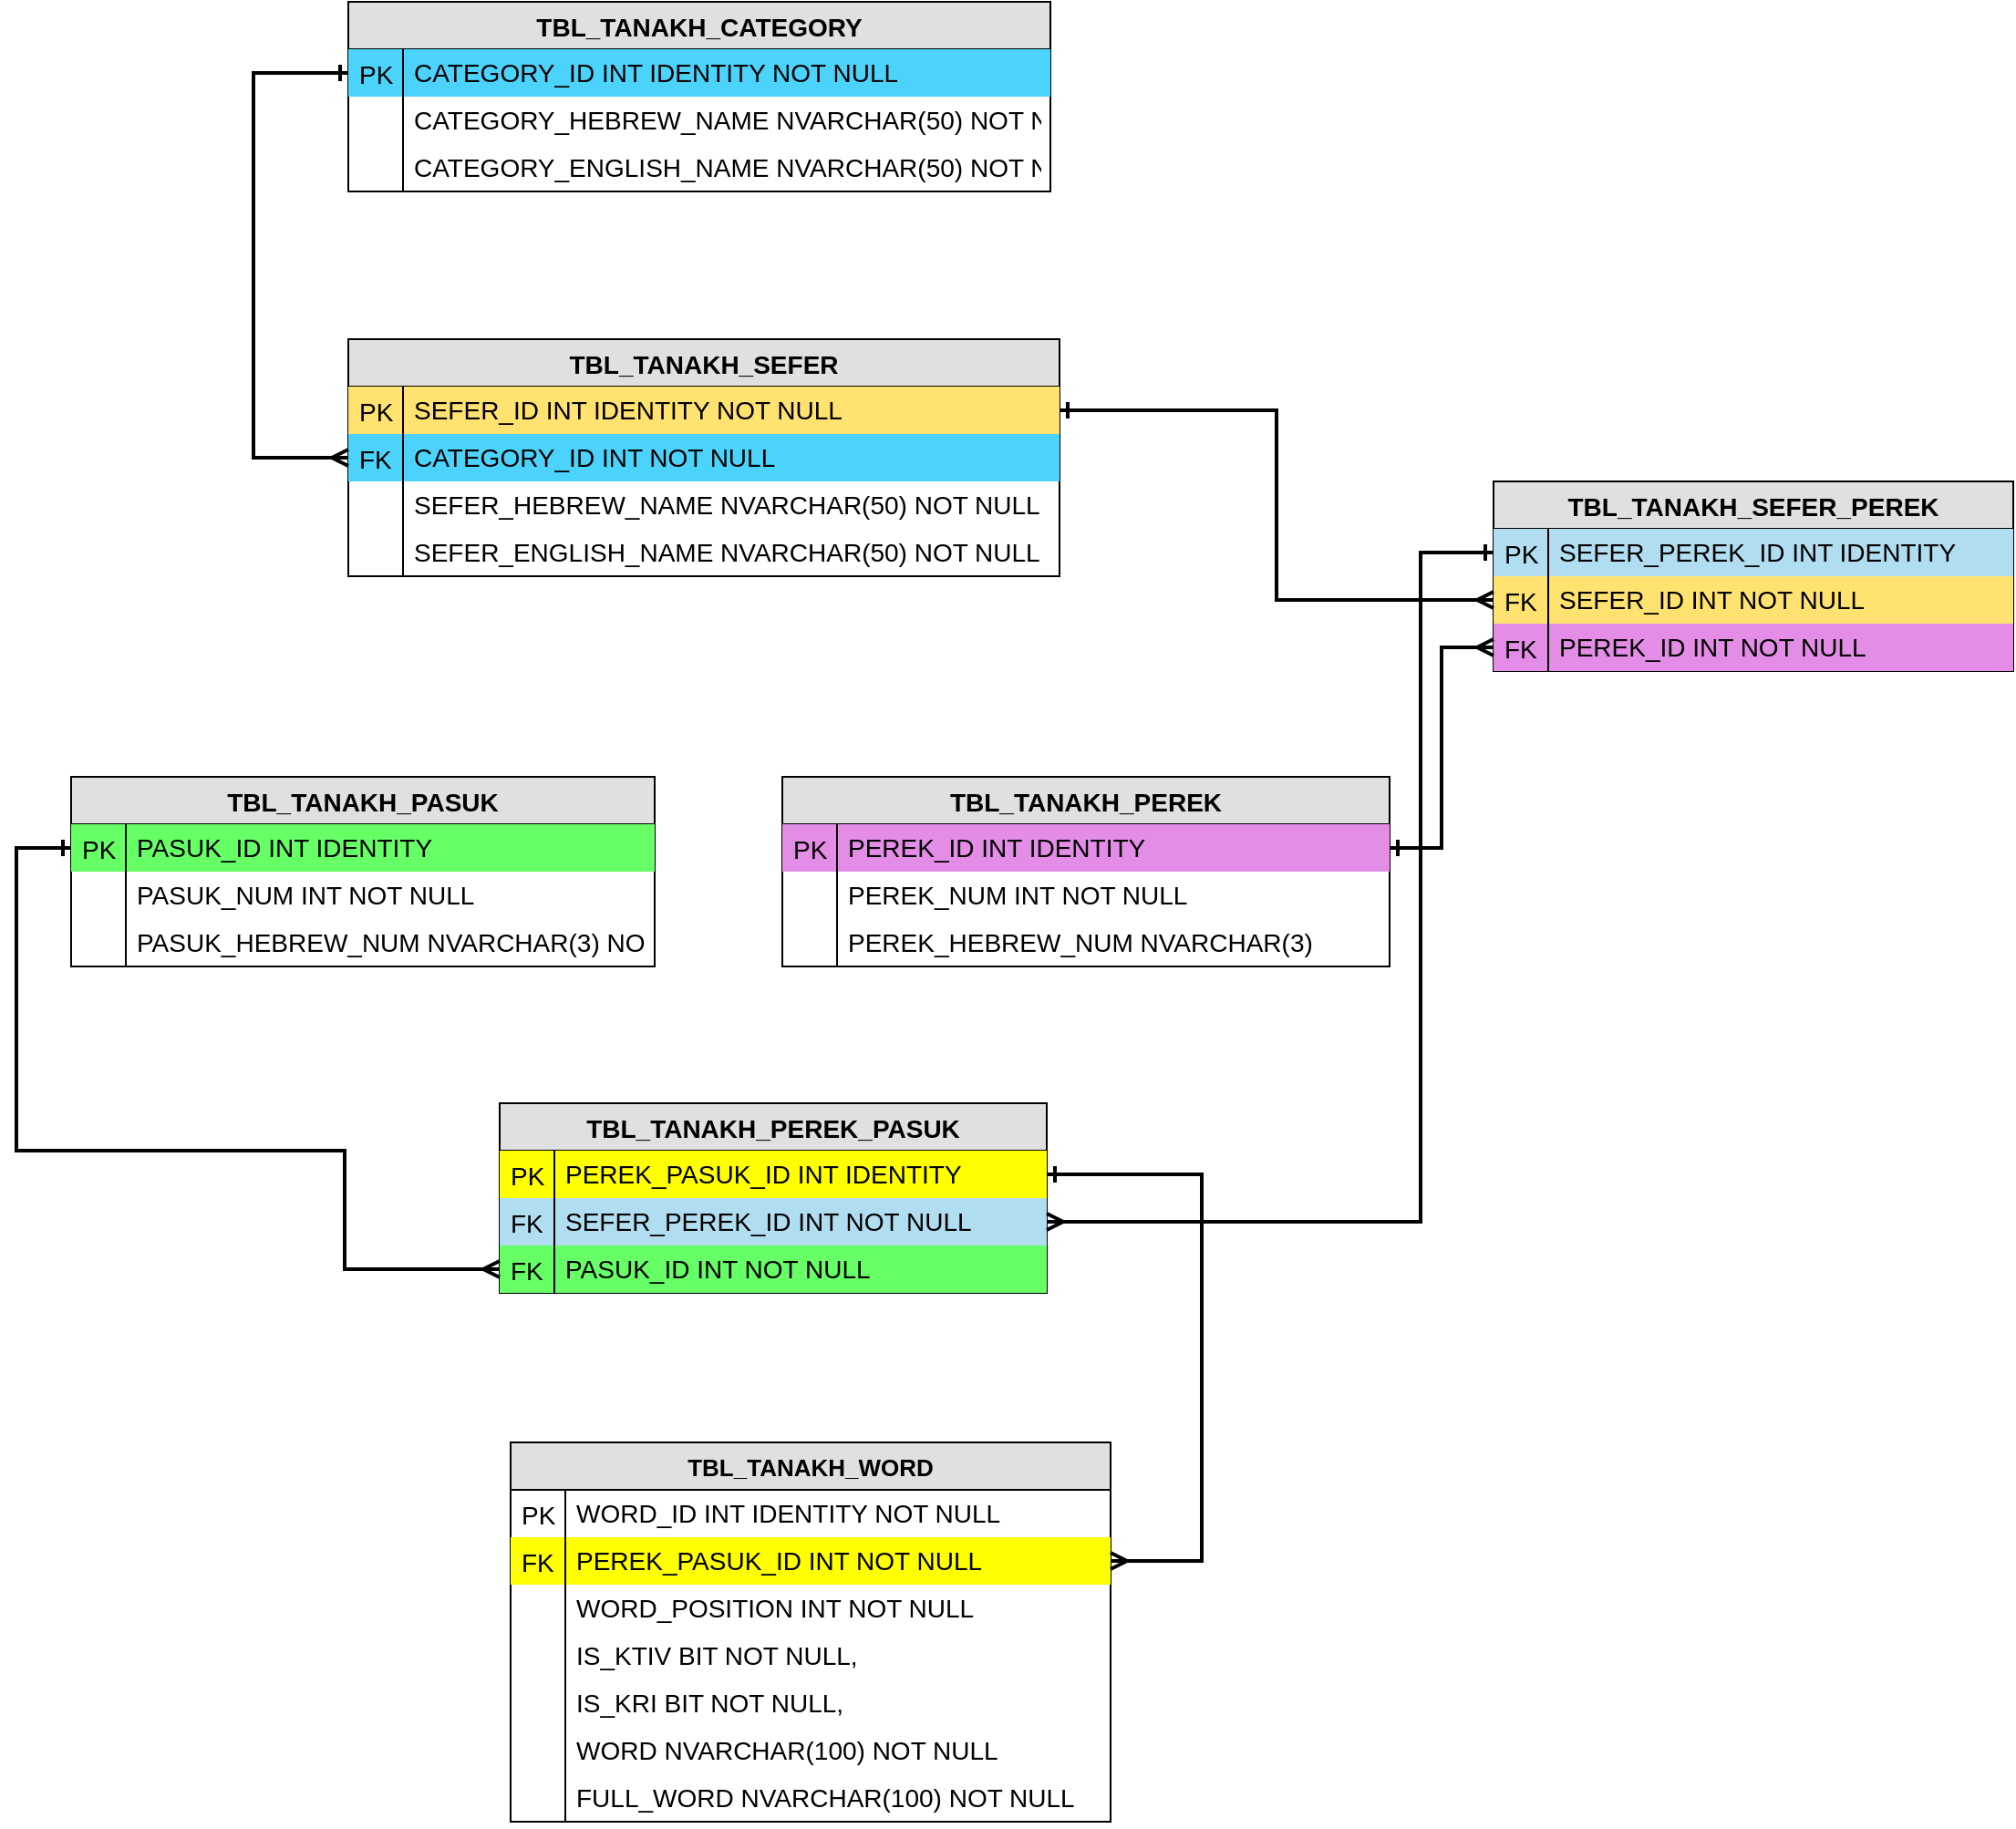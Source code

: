 <mxfile version="11.1.4" type="device"><diagram id="y7SKUWScLVSB-sCJbuk2" name="Page-1"><mxGraphModel dx="722" dy="340" grid="1" gridSize="10" guides="1" tooltips="1" connect="1" arrows="1" fold="1" page="1" pageScale="1" pageWidth="850" pageHeight="1100" math="0" shadow="0"><root><mxCell id="0"/><mxCell id="1" parent="0"/><mxCell id="fuPsjRSIzSwZgGvwyxPc-1" value="TBL_TANAKH_CATEGORY" style="swimlane;fontStyle=1;childLayout=stackLayout;horizontal=1;startSize=26;fillColor=#e0e0e0;horizontalStack=0;resizeParent=1;resizeLast=0;collapsible=1;marginBottom=0;swimlaneFillColor=#ffffff;align=center;fontSize=14;" parent="1" vertex="1"><mxGeometry x="232" y="60" width="385" height="104" as="geometry"/></mxCell><mxCell id="fuPsjRSIzSwZgGvwyxPc-2" value="CATEGORY_ID INT IDENTITY NOT NULL" style="shape=partialRectangle;top=0;left=0;right=0;bottom=0;align=left;verticalAlign=top;spacingTop=-2;fillColor=#4CD3FC;spacingLeft=34;spacingRight=4;overflow=hidden;rotatable=0;points=[[0,0.5],[1,0.5]];portConstraint=eastwest;dropTarget=0;fontSize=14;strokeColor=#6c8ebf;" parent="fuPsjRSIzSwZgGvwyxPc-1" vertex="1"><mxGeometry y="26" width="385" height="26" as="geometry"/></mxCell><mxCell id="fuPsjRSIzSwZgGvwyxPc-3" value="PK" style="shape=partialRectangle;top=0;left=0;bottom=0;fillColor=none;align=left;verticalAlign=middle;spacingLeft=4;spacingRight=4;overflow=hidden;rotatable=0;points=[];portConstraint=eastwest;part=1;fontSize=14;" parent="fuPsjRSIzSwZgGvwyxPc-2" vertex="1" connectable="0"><mxGeometry width="30" height="26" as="geometry"/></mxCell><mxCell id="fuPsjRSIzSwZgGvwyxPc-4" value="CATEGORY_HEBREW_NAME NVARCHAR(50) NOT NULL" style="shape=partialRectangle;top=0;left=0;right=0;bottom=0;align=left;verticalAlign=top;spacingTop=-2;fillColor=none;spacingLeft=34;spacingRight=4;overflow=hidden;rotatable=0;points=[[0,0.5],[1,0.5]];portConstraint=eastwest;dropTarget=0;fontSize=14;" parent="fuPsjRSIzSwZgGvwyxPc-1" vertex="1"><mxGeometry y="52" width="385" height="26" as="geometry"/></mxCell><mxCell id="fuPsjRSIzSwZgGvwyxPc-5" value="" style="shape=partialRectangle;top=0;left=0;bottom=0;fillColor=none;align=left;verticalAlign=middle;spacingLeft=4;spacingRight=4;overflow=hidden;rotatable=0;points=[];portConstraint=eastwest;part=1;fontSize=14;" parent="fuPsjRSIzSwZgGvwyxPc-4" vertex="1" connectable="0"><mxGeometry width="30" height="26" as="geometry"/></mxCell><mxCell id="fuPsjRSIzSwZgGvwyxPc-6" value="CATEGORY_ENGLISH_NAME NVARCHAR(50) NOT NULL" style="shape=partialRectangle;top=0;left=0;right=0;bottom=0;align=left;verticalAlign=top;spacingTop=-2;fillColor=none;spacingLeft=34;spacingRight=4;overflow=hidden;rotatable=0;points=[[0,0.5],[1,0.5]];portConstraint=eastwest;dropTarget=0;fontSize=14;" parent="fuPsjRSIzSwZgGvwyxPc-1" vertex="1"><mxGeometry y="78" width="385" height="26" as="geometry"/></mxCell><mxCell id="fuPsjRSIzSwZgGvwyxPc-7" value="" style="shape=partialRectangle;top=0;left=0;bottom=0;fillColor=none;align=left;verticalAlign=middle;spacingLeft=4;spacingRight=4;overflow=hidden;rotatable=0;points=[];portConstraint=eastwest;part=1;fontSize=14;" parent="fuPsjRSIzSwZgGvwyxPc-6" vertex="1" connectable="0"><mxGeometry width="30" height="26" as="geometry"/></mxCell><mxCell id="fuPsjRSIzSwZgGvwyxPc-10" value="TBL_TANAKH_SEFER" style="swimlane;fontStyle=1;childLayout=stackLayout;horizontal=1;startSize=26;fillColor=#e0e0e0;horizontalStack=0;resizeParent=1;resizeLast=0;collapsible=1;marginBottom=0;swimlaneFillColor=#ffffff;align=center;fontSize=14;" parent="1" vertex="1"><mxGeometry x="232" y="245" width="390" height="130" as="geometry"/></mxCell><mxCell id="fuPsjRSIzSwZgGvwyxPc-11" value="SEFER_ID INT IDENTITY NOT NULL" style="shape=partialRectangle;top=0;left=0;right=0;bottom=0;align=left;verticalAlign=top;spacingTop=-2;fillColor=#FFE270;spacingLeft=34;spacingRight=4;overflow=hidden;rotatable=0;points=[[0,0.5],[1,0.5]];portConstraint=eastwest;dropTarget=0;fontSize=14;strokeColor=#d6b656;" parent="fuPsjRSIzSwZgGvwyxPc-10" vertex="1"><mxGeometry y="26" width="390" height="26" as="geometry"/></mxCell><mxCell id="fuPsjRSIzSwZgGvwyxPc-12" value="PK" style="shape=partialRectangle;top=0;left=0;bottom=0;fillColor=none;align=left;verticalAlign=middle;spacingLeft=4;spacingRight=4;overflow=hidden;rotatable=0;points=[];portConstraint=eastwest;part=1;fontSize=14;" parent="fuPsjRSIzSwZgGvwyxPc-11" vertex="1" connectable="0"><mxGeometry width="30" height="26" as="geometry"/></mxCell><mxCell id="fuPsjRSIzSwZgGvwyxPc-13" value="CATEGORY_ID INT NOT NULL" style="shape=partialRectangle;top=0;left=0;right=0;bottom=0;align=left;verticalAlign=top;spacingTop=-2;fillColor=#4CD3FC;spacingLeft=34;spacingRight=4;overflow=hidden;rotatable=0;points=[[0,0.5],[1,0.5]];portConstraint=eastwest;dropTarget=0;fontSize=14;strokeColor=#6c8ebf;" parent="fuPsjRSIzSwZgGvwyxPc-10" vertex="1"><mxGeometry y="52" width="390" height="26" as="geometry"/></mxCell><mxCell id="fuPsjRSIzSwZgGvwyxPc-14" value="FK" style="shape=partialRectangle;top=0;left=0;bottom=0;fillColor=none;align=left;verticalAlign=middle;spacingLeft=4;spacingRight=4;overflow=hidden;rotatable=0;points=[];portConstraint=eastwest;part=1;fontSize=14;" parent="fuPsjRSIzSwZgGvwyxPc-13" vertex="1" connectable="0"><mxGeometry width="30" height="26" as="geometry"/></mxCell><mxCell id="fuPsjRSIzSwZgGvwyxPc-15" value="SEFER_HEBREW_NAME NVARCHAR(50) NOT NULL" style="shape=partialRectangle;top=0;left=0;right=0;bottom=0;align=left;verticalAlign=top;spacingTop=-2;fillColor=none;spacingLeft=34;spacingRight=4;overflow=hidden;rotatable=0;points=[[0,0.5],[1,0.5]];portConstraint=eastwest;dropTarget=0;fontSize=14;" parent="fuPsjRSIzSwZgGvwyxPc-10" vertex="1"><mxGeometry y="78" width="390" height="26" as="geometry"/></mxCell><mxCell id="fuPsjRSIzSwZgGvwyxPc-16" value="" style="shape=partialRectangle;top=0;left=0;bottom=0;fillColor=none;align=left;verticalAlign=middle;spacingLeft=4;spacingRight=4;overflow=hidden;rotatable=0;points=[];portConstraint=eastwest;part=1;fontSize=14;" parent="fuPsjRSIzSwZgGvwyxPc-15" vertex="1" connectable="0"><mxGeometry width="30" height="26" as="geometry"/></mxCell><mxCell id="fuPsjRSIzSwZgGvwyxPc-17" value="SEFER_ENGLISH_NAME NVARCHAR(50) NOT NULL" style="shape=partialRectangle;top=0;left=0;right=0;bottom=0;align=left;verticalAlign=top;spacingTop=-2;fillColor=none;spacingLeft=34;spacingRight=4;overflow=hidden;rotatable=0;points=[[0,0.5],[1,0.5]];portConstraint=eastwest;dropTarget=0;fontSize=14;" parent="fuPsjRSIzSwZgGvwyxPc-10" vertex="1"><mxGeometry y="104" width="390" height="26" as="geometry"/></mxCell><mxCell id="fuPsjRSIzSwZgGvwyxPc-18" value="" style="shape=partialRectangle;top=0;left=0;bottom=0;fillColor=none;align=left;verticalAlign=middle;spacingLeft=4;spacingRight=4;overflow=hidden;rotatable=0;points=[];portConstraint=eastwest;part=1;fontSize=14;" parent="fuPsjRSIzSwZgGvwyxPc-17" vertex="1" connectable="0"><mxGeometry width="30" height="26" as="geometry"/></mxCell><mxCell id="fuPsjRSIzSwZgGvwyxPc-23" value="TBL_TANAKH_PEREK" style="swimlane;fontStyle=1;childLayout=stackLayout;horizontal=1;startSize=26;fillColor=#e0e0e0;horizontalStack=0;resizeParent=1;resizeLast=0;collapsible=1;marginBottom=0;swimlaneFillColor=#ffffff;align=center;fontSize=14;" parent="1" vertex="1"><mxGeometry x="470" y="485" width="333" height="104" as="geometry"/></mxCell><mxCell id="fuPsjRSIzSwZgGvwyxPc-24" value="PEREK_ID INT IDENTITY" style="shape=partialRectangle;top=0;left=0;right=0;bottom=0;align=left;verticalAlign=top;spacingTop=-2;fillColor=#E48DE7;spacingLeft=34;spacingRight=4;overflow=hidden;rotatable=0;points=[[0,0.5],[1,0.5]];portConstraint=eastwest;dropTarget=0;fontSize=14;strokeColor=#9673a6;" parent="fuPsjRSIzSwZgGvwyxPc-23" vertex="1"><mxGeometry y="26" width="333" height="26" as="geometry"/></mxCell><mxCell id="fuPsjRSIzSwZgGvwyxPc-25" value="PK" style="shape=partialRectangle;top=0;left=0;bottom=0;fillColor=none;align=left;verticalAlign=middle;spacingLeft=4;spacingRight=4;overflow=hidden;rotatable=0;points=[];portConstraint=eastwest;part=1;fontSize=14;" parent="fuPsjRSIzSwZgGvwyxPc-24" vertex="1" connectable="0"><mxGeometry width="30" height="26" as="geometry"/></mxCell><mxCell id="fuPsjRSIzSwZgGvwyxPc-26" value="PEREK_NUM INT NOT NULL" style="shape=partialRectangle;top=0;left=0;right=0;bottom=0;align=left;verticalAlign=top;spacingTop=-2;fillColor=none;spacingLeft=34;spacingRight=4;overflow=hidden;rotatable=0;points=[[0,0.5],[1,0.5]];portConstraint=eastwest;dropTarget=0;fontSize=14;" parent="fuPsjRSIzSwZgGvwyxPc-23" vertex="1"><mxGeometry y="52" width="333" height="26" as="geometry"/></mxCell><mxCell id="fuPsjRSIzSwZgGvwyxPc-27" value="" style="shape=partialRectangle;top=0;left=0;bottom=0;fillColor=none;align=left;verticalAlign=middle;spacingLeft=4;spacingRight=4;overflow=hidden;rotatable=0;points=[];portConstraint=eastwest;part=1;fontSize=14;" parent="fuPsjRSIzSwZgGvwyxPc-26" vertex="1" connectable="0"><mxGeometry width="30" height="26" as="geometry"/></mxCell><mxCell id="fuPsjRSIzSwZgGvwyxPc-28" value="PEREK_HEBREW_NUM NVARCHAR(3)" style="shape=partialRectangle;top=0;left=0;right=0;bottom=0;align=left;verticalAlign=top;spacingTop=-2;fillColor=none;spacingLeft=34;spacingRight=4;overflow=hidden;rotatable=0;points=[[0,0.5],[1,0.5]];portConstraint=eastwest;dropTarget=0;fontSize=14;" parent="fuPsjRSIzSwZgGvwyxPc-23" vertex="1"><mxGeometry y="78" width="333" height="26" as="geometry"/></mxCell><mxCell id="fuPsjRSIzSwZgGvwyxPc-29" value="" style="shape=partialRectangle;top=0;left=0;bottom=0;fillColor=none;align=left;verticalAlign=middle;spacingLeft=4;spacingRight=4;overflow=hidden;rotatable=0;points=[];portConstraint=eastwest;part=1;fontSize=14;" parent="fuPsjRSIzSwZgGvwyxPc-28" vertex="1" connectable="0"><mxGeometry width="30" height="26" as="geometry"/></mxCell><mxCell id="fuPsjRSIzSwZgGvwyxPc-32" value="TBL_TANAKH_SEFER_PEREK" style="swimlane;fontStyle=1;childLayout=stackLayout;horizontal=1;startSize=26;fillColor=#e0e0e0;horizontalStack=0;resizeParent=1;resizeLast=0;collapsible=1;marginBottom=0;swimlaneFillColor=#ffffff;align=center;fontSize=14;" parent="1" vertex="1"><mxGeometry x="860" y="323" width="285" height="104" as="geometry"/></mxCell><mxCell id="fuPsjRSIzSwZgGvwyxPc-33" value="SEFER_PEREK_ID INT IDENTITY" style="shape=partialRectangle;top=0;left=0;right=0;bottom=0;align=left;verticalAlign=top;spacingTop=-2;fillColor=#b1ddf0;spacingLeft=34;spacingRight=4;overflow=hidden;rotatable=0;points=[[0,0.5],[1,0.5]];portConstraint=eastwest;dropTarget=0;fontSize=14;strokeColor=#10739e;" parent="fuPsjRSIzSwZgGvwyxPc-32" vertex="1"><mxGeometry y="26" width="285" height="26" as="geometry"/></mxCell><mxCell id="fuPsjRSIzSwZgGvwyxPc-34" value="PK" style="shape=partialRectangle;top=0;left=0;bottom=0;fillColor=none;align=left;verticalAlign=middle;spacingLeft=4;spacingRight=4;overflow=hidden;rotatable=0;points=[];portConstraint=eastwest;part=1;fontSize=14;" parent="fuPsjRSIzSwZgGvwyxPc-33" vertex="1" connectable="0"><mxGeometry width="30" height="26" as="geometry"/></mxCell><mxCell id="fuPsjRSIzSwZgGvwyxPc-37" value="SEFER_ID INT NOT NULL" style="shape=partialRectangle;top=0;left=0;right=0;bottom=0;align=left;verticalAlign=top;spacingTop=-2;fillColor=#FFE270;spacingLeft=34;spacingRight=4;overflow=hidden;rotatable=0;points=[[0,0.5],[1,0.5]];portConstraint=eastwest;dropTarget=0;fontSize=14;strokeColor=#d6b656;" parent="fuPsjRSIzSwZgGvwyxPc-32" vertex="1"><mxGeometry y="52" width="285" height="26" as="geometry"/></mxCell><mxCell id="fuPsjRSIzSwZgGvwyxPc-38" value="FK" style="shape=partialRectangle;top=0;left=0;bottom=0;fillColor=none;align=left;verticalAlign=middle;spacingLeft=4;spacingRight=4;overflow=hidden;rotatable=0;points=[];portConstraint=eastwest;part=1;fontSize=14;" parent="fuPsjRSIzSwZgGvwyxPc-37" vertex="1" connectable="0"><mxGeometry width="30" height="26" as="geometry"/></mxCell><mxCell id="fuPsjRSIzSwZgGvwyxPc-35" value="PEREK_ID INT NOT NULL" style="shape=partialRectangle;top=0;left=0;right=0;bottom=0;align=left;verticalAlign=top;spacingTop=-2;fillColor=#E48DE7;spacingLeft=34;spacingRight=4;overflow=hidden;rotatable=0;points=[[0,0.5],[1,0.5]];portConstraint=eastwest;dropTarget=0;fontSize=14;strokeColor=#9673a6;" parent="fuPsjRSIzSwZgGvwyxPc-32" vertex="1"><mxGeometry y="78" width="285" height="26" as="geometry"/></mxCell><mxCell id="fuPsjRSIzSwZgGvwyxPc-36" value="FK" style="shape=partialRectangle;top=0;left=0;bottom=0;fillColor=none;align=left;verticalAlign=middle;spacingLeft=4;spacingRight=4;overflow=hidden;rotatable=0;points=[];portConstraint=eastwest;part=1;fontSize=14;" parent="fuPsjRSIzSwZgGvwyxPc-35" vertex="1" connectable="0"><mxGeometry width="30" height="26" as="geometry"/></mxCell><mxCell id="fuPsjRSIzSwZgGvwyxPc-45" value="TBL_TANAKH_PASUK" style="swimlane;fontStyle=1;childLayout=stackLayout;horizontal=1;startSize=26;fillColor=#e0e0e0;horizontalStack=0;resizeParent=1;resizeLast=0;collapsible=1;marginBottom=0;swimlaneFillColor=#ffffff;align=center;fontSize=14;" parent="1" vertex="1"><mxGeometry x="80" y="485" width="320" height="104" as="geometry"/></mxCell><mxCell id="fuPsjRSIzSwZgGvwyxPc-46" value="PASUK_ID INT IDENTITY" style="shape=partialRectangle;top=0;left=0;right=0;bottom=0;align=left;verticalAlign=top;spacingTop=-2;fillColor=#66FF66;spacingLeft=34;spacingRight=4;overflow=hidden;rotatable=0;points=[[0,0.5],[1,0.5]];portConstraint=eastwest;dropTarget=0;fontSize=14;strokeColor=#82b366;" parent="fuPsjRSIzSwZgGvwyxPc-45" vertex="1"><mxGeometry y="26" width="320" height="26" as="geometry"/></mxCell><mxCell id="fuPsjRSIzSwZgGvwyxPc-47" value="PK" style="shape=partialRectangle;top=0;left=0;bottom=0;fillColor=none;align=left;verticalAlign=middle;spacingLeft=4;spacingRight=4;overflow=hidden;rotatable=0;points=[];portConstraint=eastwest;part=1;fontSize=14;" parent="fuPsjRSIzSwZgGvwyxPc-46" vertex="1" connectable="0"><mxGeometry width="30" height="26" as="geometry"/></mxCell><mxCell id="fuPsjRSIzSwZgGvwyxPc-48" value="PASUK_NUM INT NOT NULL" style="shape=partialRectangle;top=0;left=0;right=0;bottom=0;align=left;verticalAlign=top;spacingTop=-2;fillColor=none;spacingLeft=34;spacingRight=4;overflow=hidden;rotatable=0;points=[[0,0.5],[1,0.5]];portConstraint=eastwest;dropTarget=0;fontSize=14;" parent="fuPsjRSIzSwZgGvwyxPc-45" vertex="1"><mxGeometry y="52" width="320" height="26" as="geometry"/></mxCell><mxCell id="fuPsjRSIzSwZgGvwyxPc-49" value="" style="shape=partialRectangle;top=0;left=0;bottom=0;fillColor=none;align=left;verticalAlign=middle;spacingLeft=4;spacingRight=4;overflow=hidden;rotatable=0;points=[];portConstraint=eastwest;part=1;fontSize=14;" parent="fuPsjRSIzSwZgGvwyxPc-48" vertex="1" connectable="0"><mxGeometry width="30" height="26" as="geometry"/></mxCell><mxCell id="fuPsjRSIzSwZgGvwyxPc-50" value="PASUK_HEBREW_NUM NVARCHAR(3) NOT NULL" style="shape=partialRectangle;top=0;left=0;right=0;bottom=0;align=left;verticalAlign=top;spacingTop=-2;fillColor=none;spacingLeft=34;spacingRight=4;overflow=hidden;rotatable=0;points=[[0,0.5],[1,0.5]];portConstraint=eastwest;dropTarget=0;fontSize=14;" parent="fuPsjRSIzSwZgGvwyxPc-45" vertex="1"><mxGeometry y="78" width="320" height="26" as="geometry"/></mxCell><mxCell id="fuPsjRSIzSwZgGvwyxPc-51" value="" style="shape=partialRectangle;top=0;left=0;bottom=0;fillColor=none;align=left;verticalAlign=middle;spacingLeft=4;spacingRight=4;overflow=hidden;rotatable=0;points=[];portConstraint=eastwest;part=1;fontSize=14;" parent="fuPsjRSIzSwZgGvwyxPc-50" vertex="1" connectable="0"><mxGeometry width="30" height="26" as="geometry"/></mxCell><mxCell id="fuPsjRSIzSwZgGvwyxPc-54" value="TBL_TANAKH_PEREK_PASUK" style="swimlane;fontStyle=1;childLayout=stackLayout;horizontal=1;startSize=26;fillColor=#e0e0e0;horizontalStack=0;resizeParent=1;resizeLast=0;collapsible=1;marginBottom=0;swimlaneFillColor=#ffffff;align=center;fontSize=14;" parent="1" vertex="1"><mxGeometry x="315" y="664" width="300" height="104" as="geometry"/></mxCell><mxCell id="fuPsjRSIzSwZgGvwyxPc-55" value="PEREK_PASUK_ID INT IDENTITY" style="shape=partialRectangle;top=0;left=0;right=0;bottom=0;align=left;verticalAlign=top;spacingTop=-2;fillColor=#FFFF00;spacingLeft=34;spacingRight=4;overflow=hidden;rotatable=0;points=[[0,0.5],[1,0.5]];portConstraint=eastwest;dropTarget=0;fontSize=14;strokeColor=#6c8ebf;" parent="fuPsjRSIzSwZgGvwyxPc-54" vertex="1"><mxGeometry y="26" width="300" height="26" as="geometry"/></mxCell><mxCell id="fuPsjRSIzSwZgGvwyxPc-56" value="PK" style="shape=partialRectangle;top=0;left=0;bottom=0;fillColor=none;align=left;verticalAlign=middle;spacingLeft=4;spacingRight=4;overflow=hidden;rotatable=0;points=[];portConstraint=eastwest;part=1;fontSize=14;" parent="fuPsjRSIzSwZgGvwyxPc-55" vertex="1" connectable="0"><mxGeometry width="30" height="26" as="geometry"/></mxCell><mxCell id="fuPsjRSIzSwZgGvwyxPc-57" value="SEFER_PEREK_ID INT NOT NULL" style="shape=partialRectangle;top=0;left=0;right=0;bottom=0;align=left;verticalAlign=top;spacingTop=-2;fillColor=#b1ddf0;spacingLeft=34;spacingRight=4;overflow=hidden;rotatable=0;points=[[0,0.5],[1,0.5]];portConstraint=eastwest;dropTarget=0;fontSize=14;strokeColor=#10739e;" parent="fuPsjRSIzSwZgGvwyxPc-54" vertex="1"><mxGeometry y="52" width="300" height="26" as="geometry"/></mxCell><mxCell id="fuPsjRSIzSwZgGvwyxPc-58" value="FK" style="shape=partialRectangle;top=0;left=0;bottom=0;fillColor=none;align=left;verticalAlign=middle;spacingLeft=4;spacingRight=4;overflow=hidden;rotatable=0;points=[];portConstraint=eastwest;part=1;fontSize=14;" parent="fuPsjRSIzSwZgGvwyxPc-57" vertex="1" connectable="0"><mxGeometry width="30" height="26" as="geometry"/></mxCell><mxCell id="fuPsjRSIzSwZgGvwyxPc-59" value="PASUK_ID INT NOT NULL" style="shape=partialRectangle;top=0;left=0;right=0;bottom=0;align=left;verticalAlign=top;spacingTop=-2;fillColor=#66FF66;spacingLeft=34;spacingRight=4;overflow=hidden;rotatable=0;points=[[0,0.5],[1,0.5]];portConstraint=eastwest;dropTarget=0;fontSize=14;strokeColor=#82b366;" parent="fuPsjRSIzSwZgGvwyxPc-54" vertex="1"><mxGeometry y="78" width="300" height="26" as="geometry"/></mxCell><mxCell id="fuPsjRSIzSwZgGvwyxPc-60" value="FK" style="shape=partialRectangle;top=0;left=0;bottom=0;fillColor=none;align=left;verticalAlign=middle;spacingLeft=4;spacingRight=4;overflow=hidden;rotatable=0;points=[];portConstraint=eastwest;part=1;fontSize=14;" parent="fuPsjRSIzSwZgGvwyxPc-59" vertex="1" connectable="0"><mxGeometry width="30" height="26" as="geometry"/></mxCell><mxCell id="fuPsjRSIzSwZgGvwyxPc-67" style="edgeStyle=orthogonalEdgeStyle;rounded=0;orthogonalLoop=1;jettySize=auto;html=1;exitX=0;exitY=0.5;exitDx=0;exitDy=0;entryX=0;entryY=0.5;entryDx=0;entryDy=0;fontSize=14;startArrow=ERone;startFill=0;endArrow=ERmany;endFill=0;strokeWidth=2;" parent="1" source="fuPsjRSIzSwZgGvwyxPc-2" target="fuPsjRSIzSwZgGvwyxPc-13" edge="1"><mxGeometry relative="1" as="geometry"><Array as="points"><mxPoint x="180" y="99"/><mxPoint x="180" y="310"/></Array></mxGeometry></mxCell><mxCell id="fuPsjRSIzSwZgGvwyxPc-68" style="edgeStyle=orthogonalEdgeStyle;rounded=0;orthogonalLoop=1;jettySize=auto;html=1;exitX=1;exitY=0.5;exitDx=0;exitDy=0;entryX=0;entryY=0.5;entryDx=0;entryDy=0;startArrow=ERone;startFill=0;endArrow=ERmany;endFill=0;strokeWidth=2;fontSize=14;" parent="1" source="fuPsjRSIzSwZgGvwyxPc-11" target="fuPsjRSIzSwZgGvwyxPc-37" edge="1"><mxGeometry relative="1" as="geometry"/></mxCell><mxCell id="fuPsjRSIzSwZgGvwyxPc-70" style="edgeStyle=orthogonalEdgeStyle;rounded=0;orthogonalLoop=1;jettySize=auto;html=1;exitX=0;exitY=0.5;exitDx=0;exitDy=0;entryX=0;entryY=0.5;entryDx=0;entryDy=0;startArrow=ERone;startFill=0;endArrow=ERmany;endFill=0;strokeWidth=2;fontSize=14;" parent="1" source="fuPsjRSIzSwZgGvwyxPc-46" target="fuPsjRSIzSwZgGvwyxPc-59" edge="1"><mxGeometry relative="1" as="geometry"><Array as="points"><mxPoint x="50" y="524"/><mxPoint x="50" y="690"/><mxPoint x="230" y="690"/><mxPoint x="230" y="755"/></Array></mxGeometry></mxCell><mxCell id="feEgZT9YB2hUOIdI6I1q-1" value="TBL_TANAKH_WORD" style="swimlane;fontStyle=1;childLayout=stackLayout;horizontal=1;startSize=26;fillColor=#e0e0e0;horizontalStack=0;resizeParent=1;resizeLast=0;collapsible=1;marginBottom=0;swimlaneFillColor=#ffffff;align=center;fontSize=13;" parent="1" vertex="1"><mxGeometry x="321" y="850" width="329" height="208" as="geometry"/></mxCell><mxCell id="feEgZT9YB2hUOIdI6I1q-2" value="WORD_ID INT IDENTITY NOT NULL" style="shape=partialRectangle;top=0;left=0;right=0;bottom=0;align=left;verticalAlign=top;spacingTop=-2;fillColor=none;spacingLeft=34;spacingRight=4;overflow=hidden;rotatable=0;points=[[0,0.5],[1,0.5]];portConstraint=eastwest;dropTarget=0;fontSize=14;" parent="feEgZT9YB2hUOIdI6I1q-1" vertex="1"><mxGeometry y="26" width="329" height="26" as="geometry"/></mxCell><mxCell id="feEgZT9YB2hUOIdI6I1q-3" value="PK" style="shape=partialRectangle;top=0;left=0;bottom=0;fillColor=none;align=left;verticalAlign=middle;spacingLeft=4;spacingRight=4;overflow=hidden;rotatable=0;points=[];portConstraint=eastwest;part=1;fontSize=14;" parent="feEgZT9YB2hUOIdI6I1q-2" vertex="1" connectable="0"><mxGeometry width="30" height="26" as="geometry"/></mxCell><mxCell id="feEgZT9YB2hUOIdI6I1q-4" value="PEREK_PASUK_ID INT NOT NULL" style="shape=partialRectangle;top=0;left=0;right=0;bottom=0;align=left;verticalAlign=top;spacingTop=-2;fillColor=#FFFF00;spacingLeft=34;spacingRight=4;overflow=hidden;rotatable=0;points=[[0,0.5],[1,0.5]];portConstraint=eastwest;dropTarget=0;fontSize=14;strokeColor=#d6b656;" parent="feEgZT9YB2hUOIdI6I1q-1" vertex="1"><mxGeometry y="52" width="329" height="26" as="geometry"/></mxCell><mxCell id="feEgZT9YB2hUOIdI6I1q-5" value="FK" style="shape=partialRectangle;top=0;left=0;bottom=0;fillColor=none;align=left;verticalAlign=middle;spacingLeft=4;spacingRight=4;overflow=hidden;rotatable=0;points=[];portConstraint=eastwest;part=1;fontSize=14;" parent="feEgZT9YB2hUOIdI6I1q-4" vertex="1" connectable="0"><mxGeometry width="30" height="26" as="geometry"/></mxCell><mxCell id="feEgZT9YB2hUOIdI6I1q-8" value="WORD_POSITION INT NOT NULL" style="shape=partialRectangle;top=0;left=0;right=0;bottom=0;align=left;verticalAlign=top;spacingTop=-2;fillColor=none;spacingLeft=34;spacingRight=4;overflow=hidden;rotatable=0;points=[[0,0.5],[1,0.5]];portConstraint=eastwest;dropTarget=0;fontSize=14;" parent="feEgZT9YB2hUOIdI6I1q-1" vertex="1"><mxGeometry y="78" width="329" height="26" as="geometry"/></mxCell><mxCell id="feEgZT9YB2hUOIdI6I1q-9" value="" style="shape=partialRectangle;top=0;left=0;bottom=0;fillColor=none;align=left;verticalAlign=middle;spacingLeft=4;spacingRight=4;overflow=hidden;rotatable=0;points=[];portConstraint=eastwest;part=1;fontSize=14;" parent="feEgZT9YB2hUOIdI6I1q-8" vertex="1" connectable="0"><mxGeometry width="30" height="26" as="geometry"/></mxCell><mxCell id="feEgZT9YB2hUOIdI6I1q-10" value="IS_KTIV BIT NOT NULL," style="shape=partialRectangle;top=0;left=0;right=0;bottom=0;align=left;verticalAlign=top;spacingTop=-2;fillColor=none;spacingLeft=34;spacingRight=4;overflow=hidden;rotatable=0;points=[[0,0.5],[1,0.5]];portConstraint=eastwest;dropTarget=0;fontSize=14;" parent="feEgZT9YB2hUOIdI6I1q-1" vertex="1"><mxGeometry y="104" width="329" height="26" as="geometry"/></mxCell><mxCell id="feEgZT9YB2hUOIdI6I1q-11" value="" style="shape=partialRectangle;top=0;left=0;bottom=0;fillColor=none;align=left;verticalAlign=middle;spacingLeft=4;spacingRight=4;overflow=hidden;rotatable=0;points=[];portConstraint=eastwest;part=1;fontSize=14;" parent="feEgZT9YB2hUOIdI6I1q-10" vertex="1" connectable="0"><mxGeometry width="30" height="26" as="geometry"/></mxCell><mxCell id="PgQhx61uDMrEKMQAsW4o-1" value="IS_KRI BIT NOT NULL," style="shape=partialRectangle;top=0;left=0;right=0;bottom=0;align=left;verticalAlign=top;spacingTop=-2;fillColor=none;spacingLeft=34;spacingRight=4;overflow=hidden;rotatable=0;points=[[0,0.5],[1,0.5]];portConstraint=eastwest;dropTarget=0;fontSize=14;" parent="feEgZT9YB2hUOIdI6I1q-1" vertex="1"><mxGeometry y="130" width="329" height="26" as="geometry"/></mxCell><mxCell id="PgQhx61uDMrEKMQAsW4o-2" value="" style="shape=partialRectangle;top=0;left=0;bottom=0;fillColor=none;align=left;verticalAlign=middle;spacingLeft=4;spacingRight=4;overflow=hidden;rotatable=0;points=[];portConstraint=eastwest;part=1;fontSize=14;" parent="PgQhx61uDMrEKMQAsW4o-1" vertex="1" connectable="0"><mxGeometry width="30" height="26" as="geometry"/></mxCell><mxCell id="PgQhx61uDMrEKMQAsW4o-3" value="WORD NVARCHAR(100) NOT NULL" style="shape=partialRectangle;top=0;left=0;right=0;bottom=0;align=left;verticalAlign=top;spacingTop=-2;fillColor=none;spacingLeft=34;spacingRight=4;overflow=hidden;rotatable=0;points=[[0,0.5],[1,0.5]];portConstraint=eastwest;dropTarget=0;fontSize=14;" parent="feEgZT9YB2hUOIdI6I1q-1" vertex="1"><mxGeometry y="156" width="329" height="26" as="geometry"/></mxCell><mxCell id="PgQhx61uDMrEKMQAsW4o-4" value="" style="shape=partialRectangle;top=0;left=0;bottom=0;fillColor=none;align=left;verticalAlign=middle;spacingLeft=4;spacingRight=4;overflow=hidden;rotatable=0;points=[];portConstraint=eastwest;part=1;fontSize=14;" parent="PgQhx61uDMrEKMQAsW4o-3" vertex="1" connectable="0"><mxGeometry width="30" height="26" as="geometry"/></mxCell><mxCell id="-ZPqrLeOCMZSZioAAJji-1" value="FULL_WORD NVARCHAR(100) NOT NULL" style="shape=partialRectangle;top=0;left=0;right=0;bottom=0;align=left;verticalAlign=top;spacingTop=-2;fillColor=none;spacingLeft=34;spacingRight=4;overflow=hidden;rotatable=0;points=[[0,0.5],[1,0.5]];portConstraint=eastwest;dropTarget=0;fontSize=14;" parent="feEgZT9YB2hUOIdI6I1q-1" vertex="1"><mxGeometry y="182" width="329" height="26" as="geometry"/></mxCell><mxCell id="-ZPqrLeOCMZSZioAAJji-2" value="" style="shape=partialRectangle;top=0;left=0;bottom=0;fillColor=none;align=left;verticalAlign=middle;spacingLeft=4;spacingRight=4;overflow=hidden;rotatable=0;points=[];portConstraint=eastwest;part=1;fontSize=14;" parent="-ZPqrLeOCMZSZioAAJji-1" vertex="1" connectable="0"><mxGeometry width="30" height="26" as="geometry"/></mxCell><mxCell id="feEgZT9YB2hUOIdI6I1q-16" style="edgeStyle=orthogonalEdgeStyle;rounded=0;orthogonalLoop=1;jettySize=auto;html=1;exitX=1;exitY=0.5;exitDx=0;exitDy=0;entryX=1;entryY=0.5;entryDx=0;entryDy=0;fontSize=14;strokeWidth=2;startArrow=ERone;startFill=0;endArrow=ERmany;endFill=0;" parent="1" source="fuPsjRSIzSwZgGvwyxPc-55" target="feEgZT9YB2hUOIdI6I1q-4" edge="1"><mxGeometry relative="1" as="geometry"><Array as="points"><mxPoint x="700" y="703"/><mxPoint x="700" y="915"/></Array></mxGeometry></mxCell><mxCell id="k9NSLu2610LG43qCEC3W-1" style="edgeStyle=orthogonalEdgeStyle;rounded=0;orthogonalLoop=1;jettySize=auto;html=1;exitX=1;exitY=0.5;exitDx=0;exitDy=0;entryX=0;entryY=0.5;entryDx=0;entryDy=0;startArrow=ERone;startFill=0;endArrow=ERmany;endFill=0;strokeWidth=2;" parent="1" source="fuPsjRSIzSwZgGvwyxPc-24" target="fuPsjRSIzSwZgGvwyxPc-35" edge="1"><mxGeometry relative="1" as="geometry"/></mxCell><mxCell id="k9NSLu2610LG43qCEC3W-2" style="edgeStyle=orthogonalEdgeStyle;rounded=0;orthogonalLoop=1;jettySize=auto;html=1;exitX=0;exitY=0.5;exitDx=0;exitDy=0;entryX=1;entryY=0.5;entryDx=0;entryDy=0;startArrow=ERone;startFill=0;endArrow=ERmany;endFill=0;strokeWidth=2;" parent="1" source="fuPsjRSIzSwZgGvwyxPc-33" target="fuPsjRSIzSwZgGvwyxPc-57" edge="1"><mxGeometry relative="1" as="geometry"><Array as="points"><mxPoint x="820" y="362"/><mxPoint x="820" y="729"/></Array></mxGeometry></mxCell></root></mxGraphModel></diagram></mxfile>